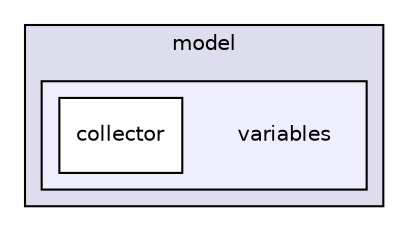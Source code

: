 digraph "RAPSim/src/sgs/model/variables" {
  compound=true
  node [ fontsize="10", fontname="Helvetica"];
  edge [ labelfontsize="10", labelfontname="Helvetica"];
  subgraph clusterdir_2f0bce582130e3664de0c2ab4aa656eb {
    graph [ bgcolor="#ddddee", pencolor="black", label="model" fontname="Helvetica", fontsize="10", URL="dir_2f0bce582130e3664de0c2ab4aa656eb.html"]
  subgraph clusterdir_b23003d7924a12d8dc324a51cf627a32 {
    graph [ bgcolor="#eeeeff", pencolor="black", label="" URL="dir_b23003d7924a12d8dc324a51cf627a32.html"];
    dir_b23003d7924a12d8dc324a51cf627a32 [shape=plaintext label="variables"];
    dir_6c31ab5fdac2611d1bca327d645f4b83 [shape=box label="collector" color="black" fillcolor="white" style="filled" URL="dir_6c31ab5fdac2611d1bca327d645f4b83.html"];
  }
  }
}
